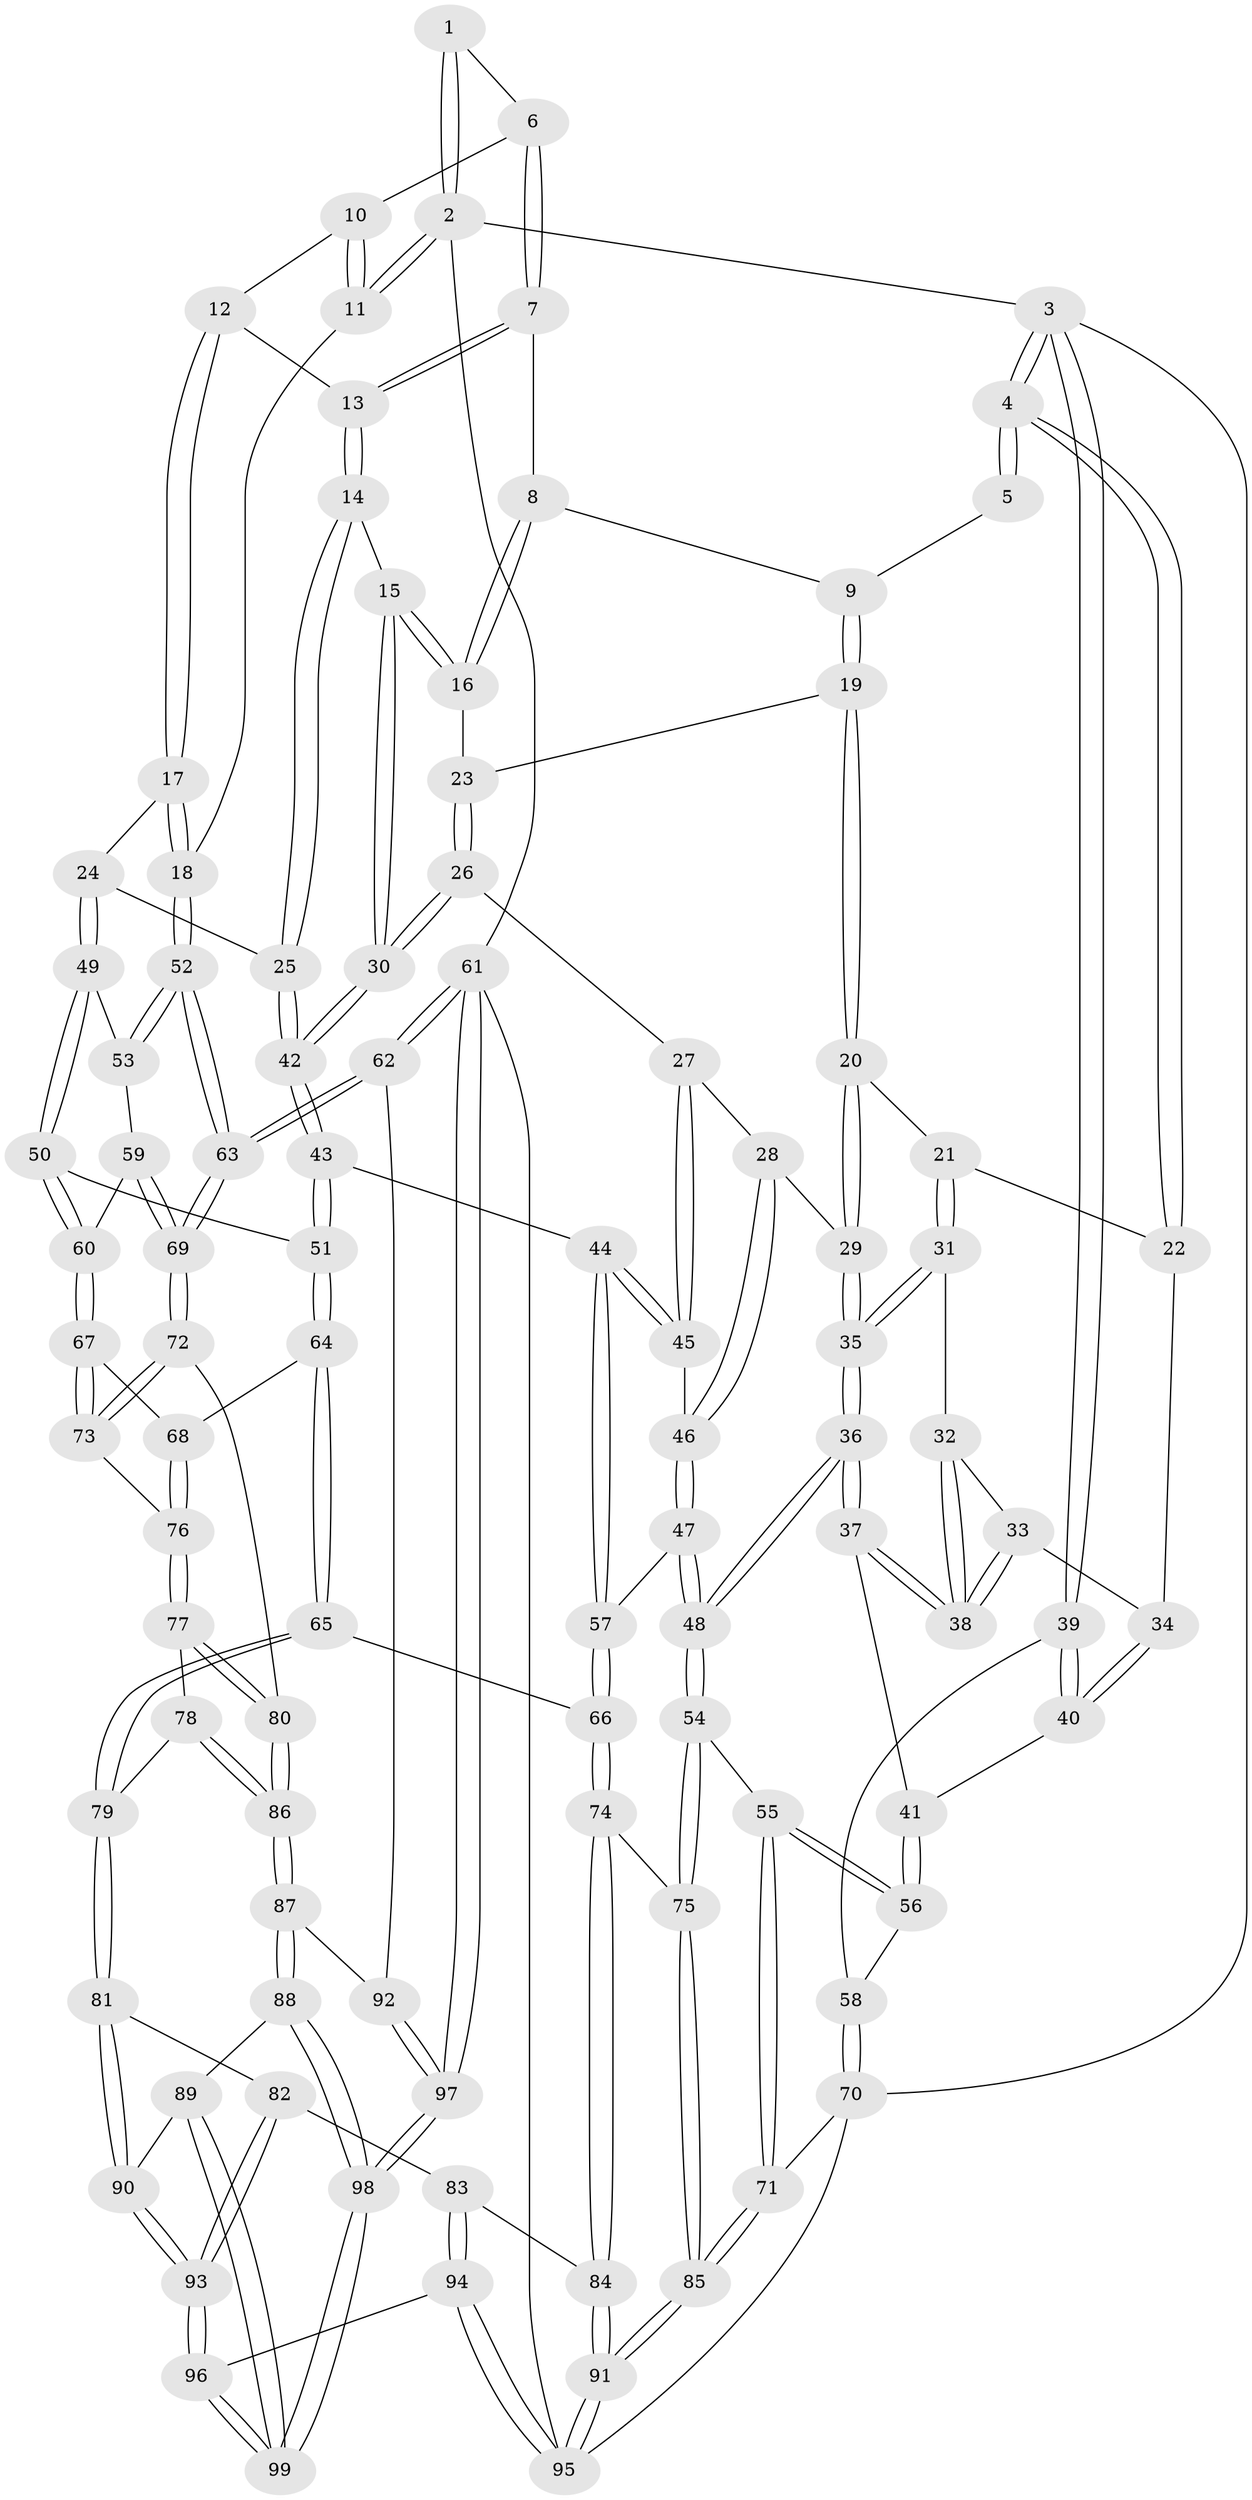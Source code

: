 // coarse degree distribution, {5: 0.3103448275862069, 8: 0.06896551724137931, 4: 0.41379310344827586, 3: 0.06896551724137931, 2: 0.06896551724137931, 6: 0.034482758620689655, 7: 0.034482758620689655}
// Generated by graph-tools (version 1.1) at 2025/21/03/04/25 18:21:27]
// undirected, 99 vertices, 244 edges
graph export_dot {
graph [start="1"]
  node [color=gray90,style=filled];
  1 [pos="+0.820410241713683+0"];
  2 [pos="+1+0"];
  3 [pos="+0+0"];
  4 [pos="+0+0"];
  5 [pos="+0.44394333605246245+0"];
  6 [pos="+0.82373427267258+0.026661193989824264"];
  7 [pos="+0.7537341788090395+0.10369264504771718"];
  8 [pos="+0.7242139452717298+0.11861527325534386"];
  9 [pos="+0.44515525979149634+0"];
  10 [pos="+0.856892683919056+0.0639286697359931"];
  11 [pos="+1+0.18020906577388332"];
  12 [pos="+0.8790581604904689+0.13716719346379772"];
  13 [pos="+0.8041658384732052+0.23037798105158122"];
  14 [pos="+0.8036001183425024+0.28220131992454656"];
  15 [pos="+0.761996828636729+0.27534239847128006"];
  16 [pos="+0.677919284394534+0.19478777469387618"];
  17 [pos="+0.9577801585836321+0.2510105533430234"];
  18 [pos="+1+0.18397391660747295"];
  19 [pos="+0.44202977051994935+0.005772848801262886"];
  20 [pos="+0.37839336309143806+0.14140859075651496"];
  21 [pos="+0.3408566543210764+0.14979644662723887"];
  22 [pos="+0.14322579457382983+0.13952797126488592"];
  23 [pos="+0.634854663817759+0.21062281654698692"];
  24 [pos="+0.8799794876386796+0.3171837963708569"];
  25 [pos="+0.8114921346427855+0.28909139836038406"];
  26 [pos="+0.6020261305132042+0.2789225179266291"];
  27 [pos="+0.5938450750164369+0.28172046093026254"];
  28 [pos="+0.42477175905876907+0.27387190403942724"];
  29 [pos="+0.4179784993204391+0.2689102680441484"];
  30 [pos="+0.6662856825076325+0.33396144856167587"];
  31 [pos="+0.2167149853717729+0.2909784072371717"];
  32 [pos="+0.2012782518718475+0.2887897322198792"];
  33 [pos="+0.13184138893915673+0.2663097971616269"];
  34 [pos="+0.10976278922086645+0.24882912460000423"];
  35 [pos="+0.283735073075317+0.4108458616227366"];
  36 [pos="+0.26041345889076045+0.4731946722812745"];
  37 [pos="+0.16176577551638935+0.4073747469543165"];
  38 [pos="+0.1607911608493335+0.39569290270648944"];
  39 [pos="+0+0.3537885442700248"];
  40 [pos="+0+0.3408689073415401"];
  41 [pos="+0.07241310110340672+0.39905153912507046"];
  42 [pos="+0.687810266155366+0.451847508565661"];
  43 [pos="+0.6871904013240143+0.45907084507855334"];
  44 [pos="+0.6183329411429632+0.45174276222893284"];
  45 [pos="+0.5639380108593423+0.4235041217041933"];
  46 [pos="+0.48950288851305335+0.4206429238242097"];
  47 [pos="+0.4263353220670091+0.5384171410933628"];
  48 [pos="+0.27034832169818396+0.5388190121623518"];
  49 [pos="+0.8886427531377686+0.4123683530802107"];
  50 [pos="+0.8131259301056565+0.4960551395703995"];
  51 [pos="+0.7182132271587356+0.4975929853669381"];
  52 [pos="+1+0.46326539725274757"];
  53 [pos="+1+0.4639583000167291"];
  54 [pos="+0.22131218393763497+0.6105852998418397"];
  55 [pos="+0.1842162710762378+0.6125994077123341"];
  56 [pos="+0.10894686365983527+0.5520153472450882"];
  57 [pos="+0.49535158929135203+0.5966971511004954"];
  58 [pos="+0+0.42055062865925946"];
  59 [pos="+0.9213391319659864+0.5855212064784189"];
  60 [pos="+0.8710013194348187+0.5836554493783118"];
  61 [pos="+1+1"];
  62 [pos="+1+0.8192565526531896"];
  63 [pos="+1+0.7920617071027106"];
  64 [pos="+0.6809124201106221+0.5897883831993783"];
  65 [pos="+0.594647936975699+0.6290375701569129"];
  66 [pos="+0.5159055153959821+0.6276263347507319"];
  67 [pos="+0.8617540656574258+0.6142949758580338"];
  68 [pos="+0.7100971188500022+0.6331256699739879"];
  69 [pos="+1+0.7656065383428655"];
  70 [pos="+0+0.7611894282285591"];
  71 [pos="+0+0.766762794893865"];
  72 [pos="+0.8826736506048312+0.7620710403847325"];
  73 [pos="+0.8561972027914214+0.6506544164761096"];
  74 [pos="+0.4707070002389536+0.7587600485617016"];
  75 [pos="+0.24726612579358234+0.6743720701266246"];
  76 [pos="+0.7281812458516752+0.6703237554505128"];
  77 [pos="+0.7304988430891274+0.7079804746456719"];
  78 [pos="+0.6589204211388198+0.7828274146498344"];
  79 [pos="+0.6537333782938132+0.7856140145249035"];
  80 [pos="+0.8581575782772934+0.7792754162724059"];
  81 [pos="+0.6534969652791395+0.7859503479269426"];
  82 [pos="+0.5545499996075317+0.8068084267008262"];
  83 [pos="+0.48429297719675113+0.7846235979829709"];
  84 [pos="+0.4759255006641668+0.778080191710819"];
  85 [pos="+0.22653122767077047+0.9722787180444787"];
  86 [pos="+0.8350614697813342+0.8224236360253377"];
  87 [pos="+0.8251338759719143+0.8674459677857354"];
  88 [pos="+0.8138512919194035+0.880583924796267"];
  89 [pos="+0.7785903556691504+0.8962291468509417"];
  90 [pos="+0.70107440659999+0.9186041927664063"];
  91 [pos="+0.23459850910454927+0.9876247123737565"];
  92 [pos="+0.8905062935829452+0.9043200375138883"];
  93 [pos="+0.6193839290159495+1"];
  94 [pos="+0.5097445311202675+1"];
  95 [pos="+0.2738793008662521+1"];
  96 [pos="+0.5744352630097354+1"];
  97 [pos="+1+1"];
  98 [pos="+0.9529955829444754+1"];
  99 [pos="+0.8276291913958594+1"];
  1 -- 2;
  1 -- 2;
  1 -- 6;
  2 -- 3;
  2 -- 11;
  2 -- 11;
  2 -- 61;
  3 -- 4;
  3 -- 4;
  3 -- 39;
  3 -- 39;
  3 -- 70;
  4 -- 5;
  4 -- 5;
  4 -- 22;
  4 -- 22;
  5 -- 9;
  6 -- 7;
  6 -- 7;
  6 -- 10;
  7 -- 8;
  7 -- 13;
  7 -- 13;
  8 -- 9;
  8 -- 16;
  8 -- 16;
  9 -- 19;
  9 -- 19;
  10 -- 11;
  10 -- 11;
  10 -- 12;
  11 -- 18;
  12 -- 13;
  12 -- 17;
  12 -- 17;
  13 -- 14;
  13 -- 14;
  14 -- 15;
  14 -- 25;
  14 -- 25;
  15 -- 16;
  15 -- 16;
  15 -- 30;
  15 -- 30;
  16 -- 23;
  17 -- 18;
  17 -- 18;
  17 -- 24;
  18 -- 52;
  18 -- 52;
  19 -- 20;
  19 -- 20;
  19 -- 23;
  20 -- 21;
  20 -- 29;
  20 -- 29;
  21 -- 22;
  21 -- 31;
  21 -- 31;
  22 -- 34;
  23 -- 26;
  23 -- 26;
  24 -- 25;
  24 -- 49;
  24 -- 49;
  25 -- 42;
  25 -- 42;
  26 -- 27;
  26 -- 30;
  26 -- 30;
  27 -- 28;
  27 -- 45;
  27 -- 45;
  28 -- 29;
  28 -- 46;
  28 -- 46;
  29 -- 35;
  29 -- 35;
  30 -- 42;
  30 -- 42;
  31 -- 32;
  31 -- 35;
  31 -- 35;
  32 -- 33;
  32 -- 38;
  32 -- 38;
  33 -- 34;
  33 -- 38;
  33 -- 38;
  34 -- 40;
  34 -- 40;
  35 -- 36;
  35 -- 36;
  36 -- 37;
  36 -- 37;
  36 -- 48;
  36 -- 48;
  37 -- 38;
  37 -- 38;
  37 -- 41;
  39 -- 40;
  39 -- 40;
  39 -- 58;
  40 -- 41;
  41 -- 56;
  41 -- 56;
  42 -- 43;
  42 -- 43;
  43 -- 44;
  43 -- 51;
  43 -- 51;
  44 -- 45;
  44 -- 45;
  44 -- 57;
  44 -- 57;
  45 -- 46;
  46 -- 47;
  46 -- 47;
  47 -- 48;
  47 -- 48;
  47 -- 57;
  48 -- 54;
  48 -- 54;
  49 -- 50;
  49 -- 50;
  49 -- 53;
  50 -- 51;
  50 -- 60;
  50 -- 60;
  51 -- 64;
  51 -- 64;
  52 -- 53;
  52 -- 53;
  52 -- 63;
  52 -- 63;
  53 -- 59;
  54 -- 55;
  54 -- 75;
  54 -- 75;
  55 -- 56;
  55 -- 56;
  55 -- 71;
  55 -- 71;
  56 -- 58;
  57 -- 66;
  57 -- 66;
  58 -- 70;
  58 -- 70;
  59 -- 60;
  59 -- 69;
  59 -- 69;
  60 -- 67;
  60 -- 67;
  61 -- 62;
  61 -- 62;
  61 -- 97;
  61 -- 97;
  61 -- 95;
  62 -- 63;
  62 -- 63;
  62 -- 92;
  63 -- 69;
  63 -- 69;
  64 -- 65;
  64 -- 65;
  64 -- 68;
  65 -- 66;
  65 -- 79;
  65 -- 79;
  66 -- 74;
  66 -- 74;
  67 -- 68;
  67 -- 73;
  67 -- 73;
  68 -- 76;
  68 -- 76;
  69 -- 72;
  69 -- 72;
  70 -- 71;
  70 -- 95;
  71 -- 85;
  71 -- 85;
  72 -- 73;
  72 -- 73;
  72 -- 80;
  73 -- 76;
  74 -- 75;
  74 -- 84;
  74 -- 84;
  75 -- 85;
  75 -- 85;
  76 -- 77;
  76 -- 77;
  77 -- 78;
  77 -- 80;
  77 -- 80;
  78 -- 79;
  78 -- 86;
  78 -- 86;
  79 -- 81;
  79 -- 81;
  80 -- 86;
  80 -- 86;
  81 -- 82;
  81 -- 90;
  81 -- 90;
  82 -- 83;
  82 -- 93;
  82 -- 93;
  83 -- 84;
  83 -- 94;
  83 -- 94;
  84 -- 91;
  84 -- 91;
  85 -- 91;
  85 -- 91;
  86 -- 87;
  86 -- 87;
  87 -- 88;
  87 -- 88;
  87 -- 92;
  88 -- 89;
  88 -- 98;
  88 -- 98;
  89 -- 90;
  89 -- 99;
  89 -- 99;
  90 -- 93;
  90 -- 93;
  91 -- 95;
  91 -- 95;
  92 -- 97;
  92 -- 97;
  93 -- 96;
  93 -- 96;
  94 -- 95;
  94 -- 95;
  94 -- 96;
  96 -- 99;
  96 -- 99;
  97 -- 98;
  97 -- 98;
  98 -- 99;
  98 -- 99;
}
